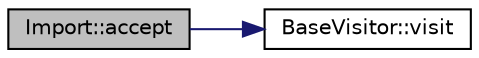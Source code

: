 digraph "Import::accept"
{
 // LATEX_PDF_SIZE
  edge [fontname="Helvetica",fontsize="10",labelfontname="Helvetica",labelfontsize="10"];
  node [fontname="Helvetica",fontsize="10",shape=record];
  rankdir="LR";
  Node1 [label="Import::accept",height=0.2,width=0.4,color="black", fillcolor="grey75", style="filled", fontcolor="black",tooltip=" "];
  Node1 -> Node2 [color="midnightblue",fontsize="10",style="solid",fontname="Helvetica"];
  Node2 [label="BaseVisitor::visit",height=0.2,width=0.4,color="black", fillcolor="white", style="filled",URL="$class_base_visitor.html#a78b7bbe2de6d26e75705e586612ffadf",tooltip=" "];
}

